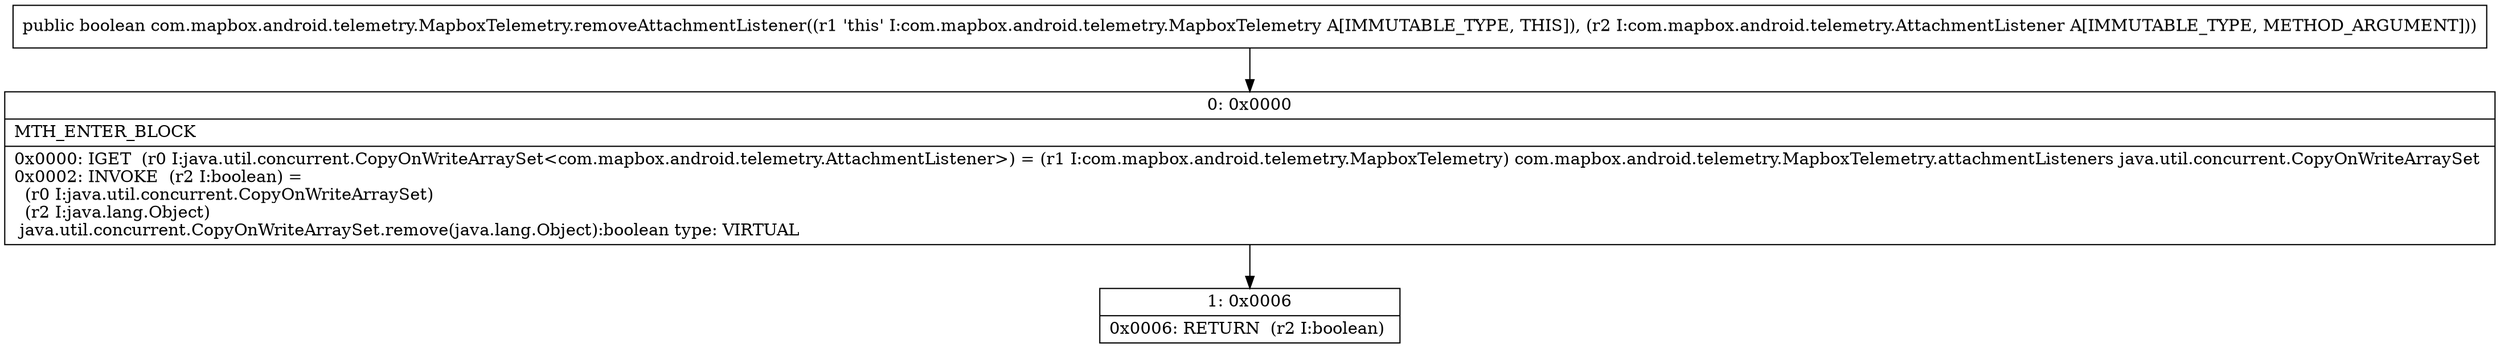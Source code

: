 digraph "CFG forcom.mapbox.android.telemetry.MapboxTelemetry.removeAttachmentListener(Lcom\/mapbox\/android\/telemetry\/AttachmentListener;)Z" {
Node_0 [shape=record,label="{0\:\ 0x0000|MTH_ENTER_BLOCK\l|0x0000: IGET  (r0 I:java.util.concurrent.CopyOnWriteArraySet\<com.mapbox.android.telemetry.AttachmentListener\>) = (r1 I:com.mapbox.android.telemetry.MapboxTelemetry) com.mapbox.android.telemetry.MapboxTelemetry.attachmentListeners java.util.concurrent.CopyOnWriteArraySet \l0x0002: INVOKE  (r2 I:boolean) = \l  (r0 I:java.util.concurrent.CopyOnWriteArraySet)\l  (r2 I:java.lang.Object)\l java.util.concurrent.CopyOnWriteArraySet.remove(java.lang.Object):boolean type: VIRTUAL \l}"];
Node_1 [shape=record,label="{1\:\ 0x0006|0x0006: RETURN  (r2 I:boolean) \l}"];
MethodNode[shape=record,label="{public boolean com.mapbox.android.telemetry.MapboxTelemetry.removeAttachmentListener((r1 'this' I:com.mapbox.android.telemetry.MapboxTelemetry A[IMMUTABLE_TYPE, THIS]), (r2 I:com.mapbox.android.telemetry.AttachmentListener A[IMMUTABLE_TYPE, METHOD_ARGUMENT])) }"];
MethodNode -> Node_0;
Node_0 -> Node_1;
}

